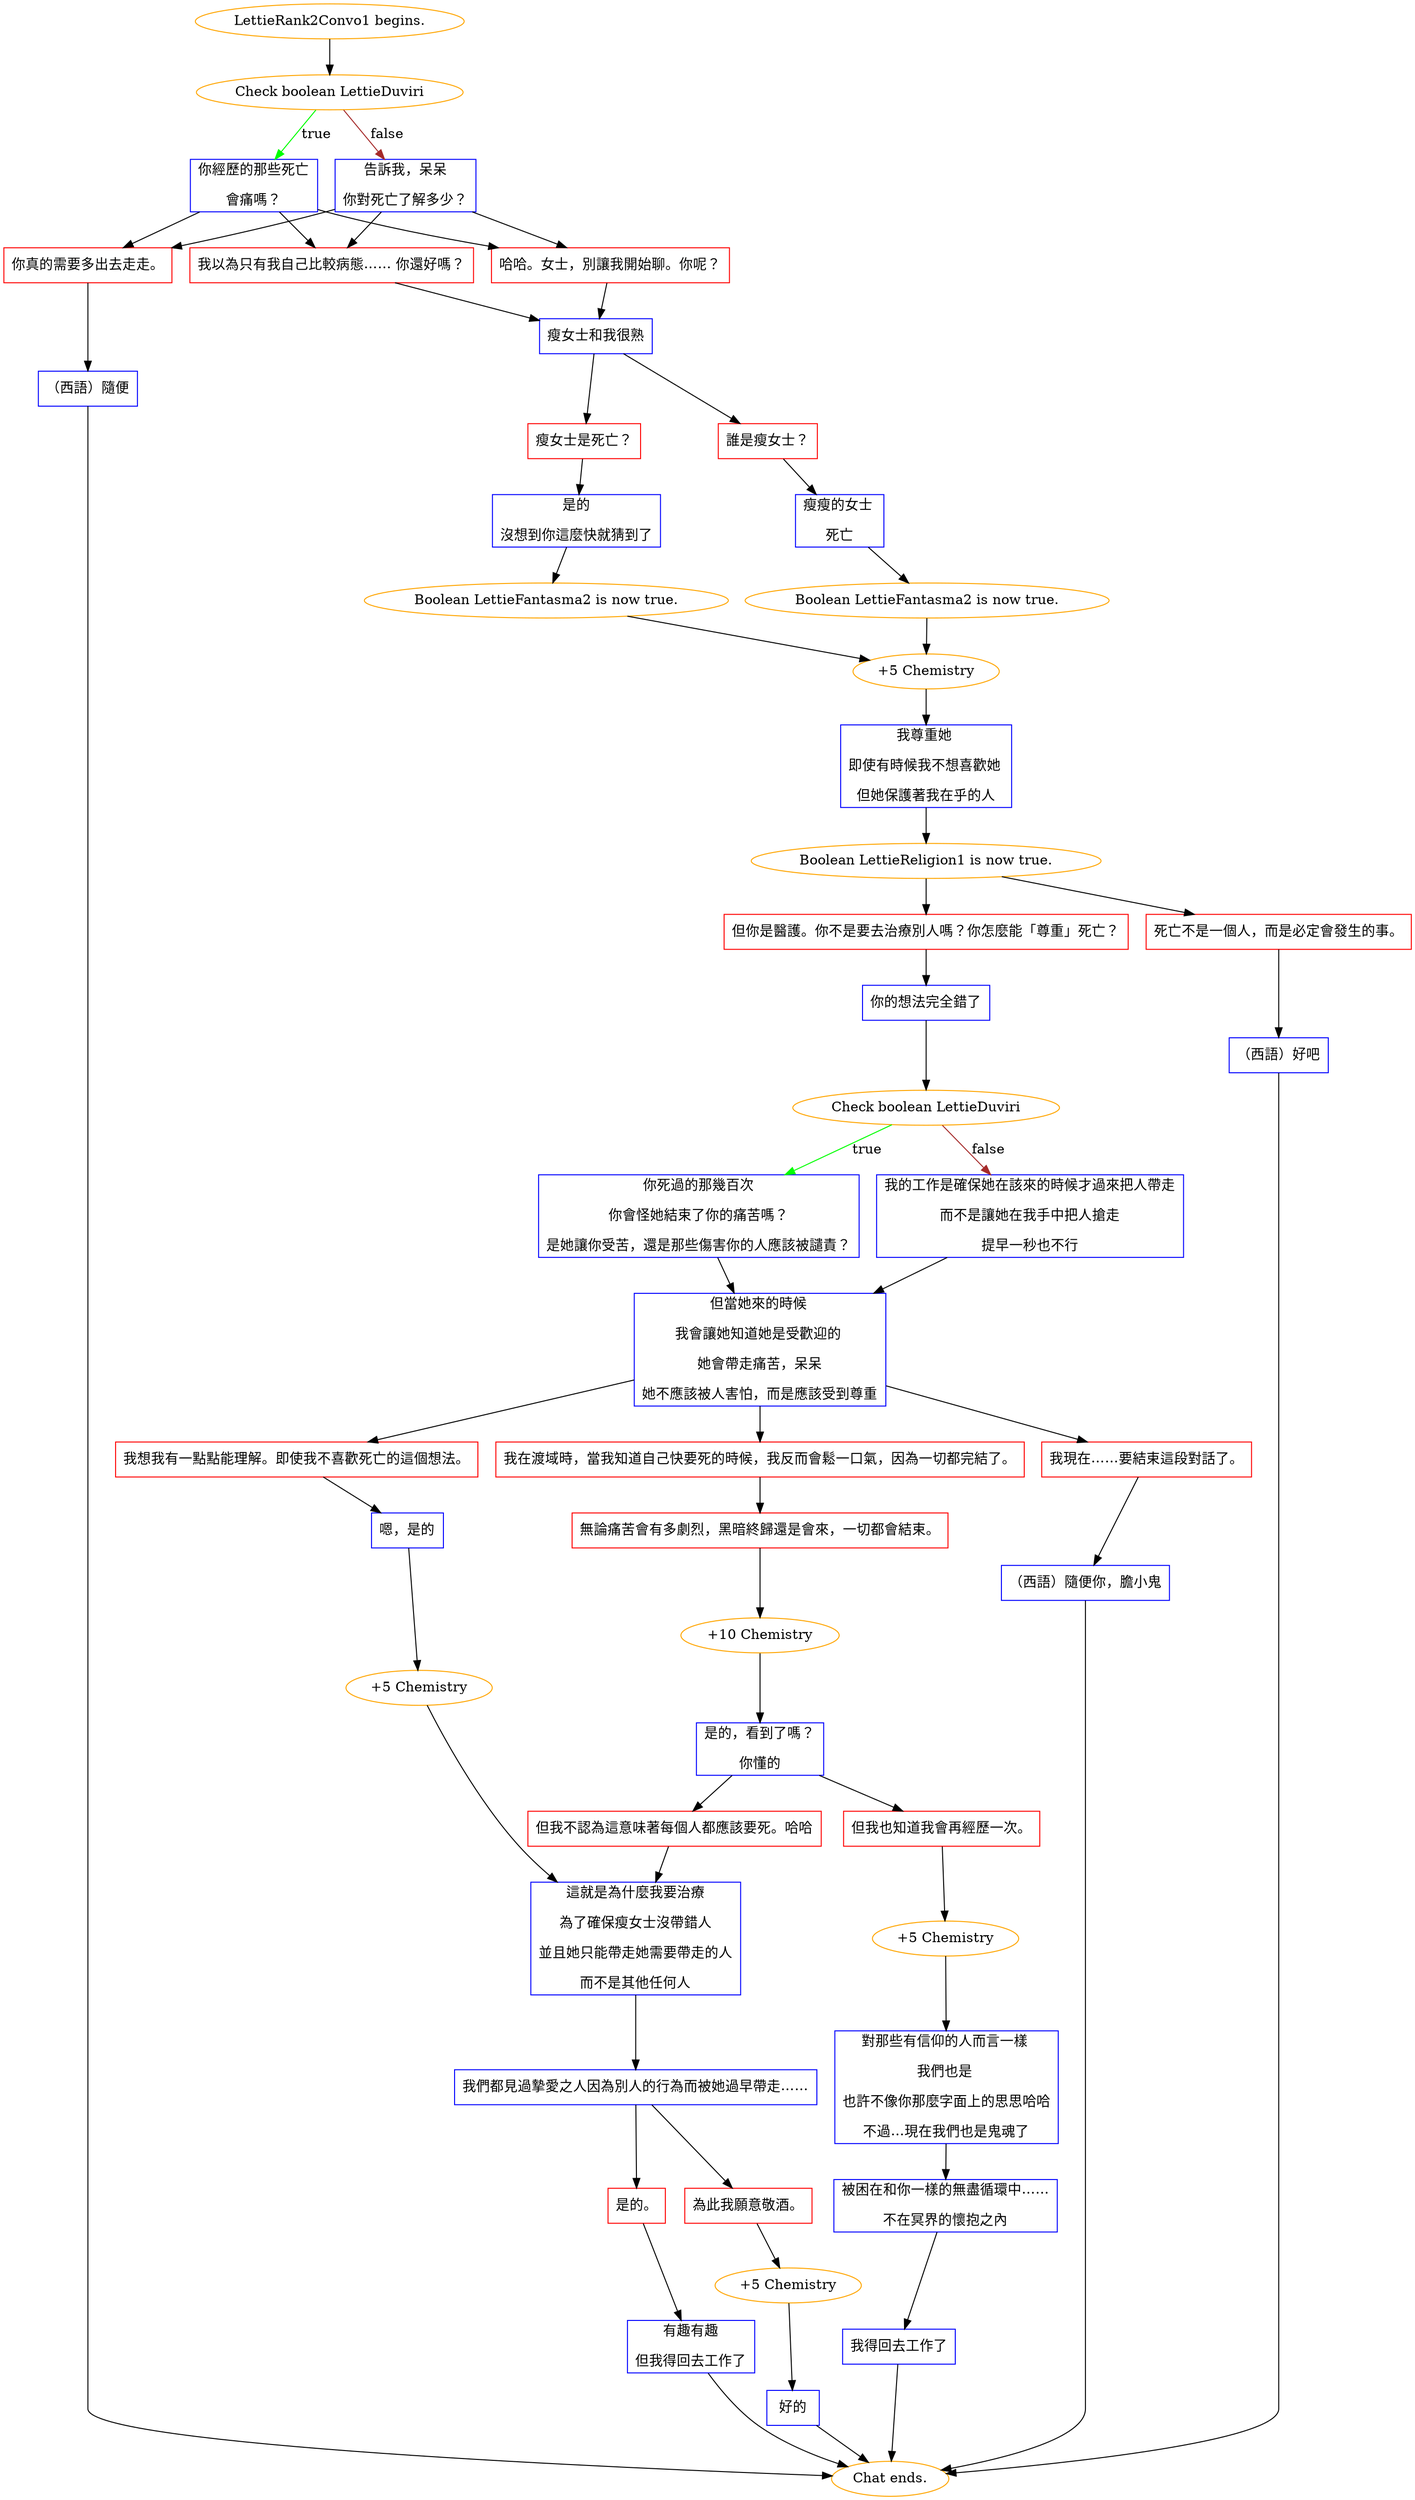 digraph {
	"LettieRank2Convo1 begins." [color=orange];
		"LettieRank2Convo1 begins." -> j2549990084;
	j2549990084 [label="Check boolean LettieDuviri",color=orange];
		j2549990084 -> j828359537 [label=true,color=green];
		j2549990084 -> j3432840313 [label=false,color=brown];
	j828359537 [label="你經歷的那些死亡
會痛嗎？",shape=box,color=blue];
		j828359537 -> j4265462143;
		j828359537 -> j1503526296;
		j828359537 -> j376248778;
	j3432840313 [label="告訴我，呆呆
你對死亡了解多少？",shape=box,color=blue];
		j3432840313 -> j4265462143;
		j3432840313 -> j1503526296;
		j3432840313 -> j376248778;
	j4265462143 [label="我以為只有我自己比較病態…… 你還好嗎？",shape=box,color=red];
		j4265462143 -> j1140669615;
	j1503526296 [label="哈哈。女士，別讓我開始聊。你呢？",shape=box,color=red];
		j1503526296 -> j1140669615;
	j376248778 [label="你真的需要多出去走走。",shape=box,color=red];
		j376248778 -> j378123607;
	j1140669615 [label="瘦女士和我很熟",shape=box,color=blue];
		j1140669615 -> j606813512;
		j1140669615 -> j1445203708;
	j378123607 [label="（西語）隨便",shape=box,color=blue];
		j378123607 -> "Chat ends.";
	j606813512 [label="瘦女士是死亡？",shape=box,color=red];
		j606813512 -> j2217091005;
	j1445203708 [label="誰是瘦女士？",shape=box,color=red];
		j1445203708 -> j2858454303;
	"Chat ends." [color=orange];
	j2217091005 [label="是的
沒想到你這麼快就猜到了",shape=box,color=blue];
		j2217091005 -> j1237787409;
	j2858454303 [label="瘦瘦的女士 
死亡",shape=box,color=blue];
		j2858454303 -> j1506329364;
	j1237787409 [label="Boolean LettieFantasma2 is now true.",color=orange];
		j1237787409 -> j3278757066;
	j1506329364 [label="Boolean LettieFantasma2 is now true.",color=orange];
		j1506329364 -> j3278757066;
	j3278757066 [label="+5 Chemistry",color=orange];
		j3278757066 -> j4172637695;
	j4172637695 [label="我尊重她 
即使有時候我不想喜歡她 
但她保護著我在乎的人",shape=box,color=blue];
		j4172637695 -> j4268386380;
	j4268386380 [label="Boolean LettieReligion1 is now true.",color=orange];
		j4268386380 -> j2897489347;
		j4268386380 -> j1545212252;
	j2897489347 [label="但你是醫護。你不是要去治療別人嗎？你怎麼能「尊重」死亡？",shape=box,color=red];
		j2897489347 -> j246649666;
	j1545212252 [label="死亡不是一個人，而是必定會發生的事。",shape=box,color=red];
		j1545212252 -> j4158018727;
	j246649666 [label="你的想法完全錯了",shape=box,color=blue];
		j246649666 -> j4087927951;
	j4158018727 [label="（西語）好吧",shape=box,color=blue];
		j4158018727 -> "Chat ends.";
	j4087927951 [label="Check boolean LettieDuviri",color=orange];
		j4087927951 -> j3345149313 [label=true,color=green];
		j4087927951 -> j1878332769 [label=false,color=brown];
	j3345149313 [label="你死過的那幾百次
你會怪她結束了你的痛苦嗎？
是她讓你受苦，還是那些傷害你的人應該被譴責？",shape=box,color=blue];
		j3345149313 -> j1836720423;
	j1878332769 [label="我的工作是確保她在該來的時候才過來把人帶走
而不是讓她在我手中把人搶走
提早一秒也不行",shape=box,color=blue];
		j1878332769 -> j1836720423;
	j1836720423 [label="但當她來的時候 
我會讓她知道她是受歡迎的 
她會帶走痛苦，呆呆
她不應該被人害怕，而是應該受到尊重",shape=box,color=blue];
		j1836720423 -> j3467738423;
		j1836720423 -> j1076822760;
		j1836720423 -> j2852539436;
	j3467738423 [label="我在渡域時，當我知道自己快要死的時候，我反而會鬆一口氣，因為一切都完結了。",shape=box,color=red];
		j3467738423 -> j1467735112;
	j1076822760 [label="我想我有一點點能理解。即使我不喜歡死亡的這個想法。",shape=box,color=red];
		j1076822760 -> j2604729140;
	j2852539436 [label="我現在……要結束這段對話了。",shape=box,color=red];
		j2852539436 -> j3440461917;
	j1467735112 [label="無論痛苦會有多劇烈，黑暗終歸還是會來，一切都會結束。",shape=box,color=red];
		j1467735112 -> j3017405500;
	j2604729140 [label="嗯，是的",shape=box,color=blue];
		j2604729140 -> j317769222;
	j3440461917 [label="（西語）隨便你，膽小鬼",shape=box,color=blue];
		j3440461917 -> "Chat ends.";
	j3017405500 [label="+10 Chemistry",color=orange];
		j3017405500 -> j2745725876;
	j317769222 [label="+5 Chemistry",color=orange];
		j317769222 -> j877447848;
	j2745725876 [label="是的，看到了嗎？
你懂的",shape=box,color=blue];
		j2745725876 -> j3312466280;
		j2745725876 -> j2554020271;
	j877447848 [label="這就是為什麼我要治療
為了確保瘦女士沒帶錯人
並且她只能帶走她需要帶走的人
而不是其他任何人",shape=box,color=blue];
		j877447848 -> j270075277;
	j3312466280 [label="但我也知道我會再經歷一次。",shape=box,color=red];
		j3312466280 -> j1823760288;
	j2554020271 [label="但我不認為這意味著每個人都應該要死。哈哈",shape=box,color=red];
		j2554020271 -> j877447848;
	j270075277 [label="我們都見過摯愛之人因為別人的行為而被她過早帶走……",shape=box,color=blue];
		j270075277 -> j3808556547;
		j270075277 -> j2572238999;
	j1823760288 [label="+5 Chemistry",color=orange];
		j1823760288 -> j384433429;
	j3808556547 [label="是的。",shape=box,color=red];
		j3808556547 -> j330065548;
	j2572238999 [label="為此我願意敬酒。",shape=box,color=red];
		j2572238999 -> j3737347371;
	j384433429 [label="對那些有信仰的人而言一樣 
我們也是 
也許不像你那麼字面上的思思哈哈
不過…現在我們也是鬼魂了",shape=box,color=blue];
		j384433429 -> j3550226252;
	j330065548 [label="有趣有趣
但我得回去工作了",shape=box,color=blue];
		j330065548 -> "Chat ends.";
	j3737347371 [label="+5 Chemistry",color=orange];
		j3737347371 -> j3892858376;
	j3550226252 [label="被困在和你一樣的無盡循環中……
不在冥界的懷抱之內",shape=box,color=blue];
		j3550226252 -> j134441384;
	j3892858376 [label="好的",shape=box,color=blue];
		j3892858376 -> "Chat ends.";
	j134441384 [label="我得回去工作了",shape=box,color=blue];
		j134441384 -> "Chat ends.";
}
